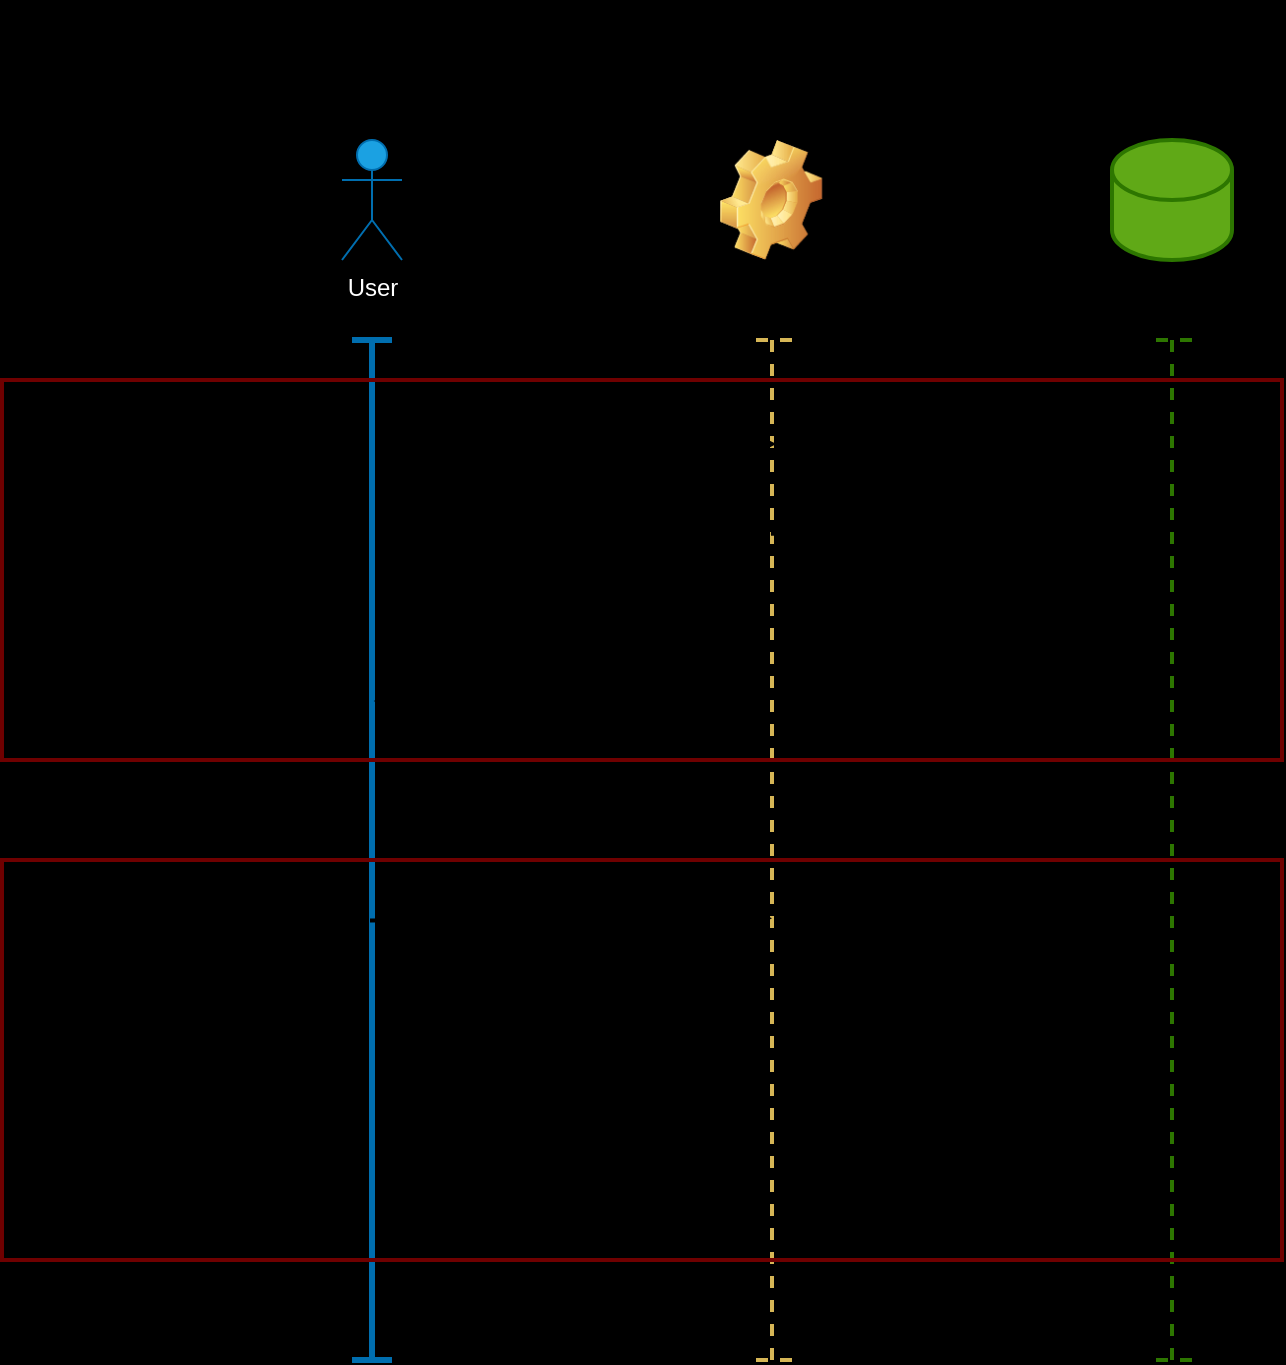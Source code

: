 <mxfile>
    <diagram id="13kS6SIFxLotbFbV7bzC" name="Page-1">
        <mxGraphModel dx="1058" dy="787" grid="0" gridSize="10" guides="1" tooltips="1" connect="1" arrows="1" fold="1" page="0" pageScale="1" pageWidth="850" pageHeight="1100" background="#000000" math="0" shadow="0">
            <root>
                <mxCell id="0"/>
                <mxCell id="1" parent="0"/>
                <mxCell id="43" value="" style="group" vertex="1" connectable="0" parent="1">
                    <mxGeometry x="40" width="640" height="680" as="geometry"/>
                </mxCell>
                <mxCell id="2" value="Authentication" style="text;strokeColor=none;align=center;fillColor=none;html=1;verticalAlign=middle;whiteSpace=wrap;rounded=0;fontSize=24;" parent="43" vertex="1">
                    <mxGeometry x="300" width="170" height="30" as="geometry"/>
                </mxCell>
                <mxCell id="3" value="&lt;font style=&quot;font-size: 12px;&quot;&gt;User&lt;/font&gt;" style="shape=umlActor;verticalLabelPosition=bottom;verticalAlign=top;html=1;outlineConnect=0;fontSize=12;fillColor=#1ba1e2;fontColor=#ffffff;strokeColor=#006EAF;" parent="43" vertex="1">
                    <mxGeometry x="170" y="70" width="30" height="60" as="geometry"/>
                </mxCell>
                <mxCell id="4" value="" style="shape=crossbar;whiteSpace=wrap;html=1;rounded=1;direction=south;strokeWidth=3;fillColor=#1ba1e2;fontColor=#ffffff;strokeColor=#006EAF;" parent="43" vertex="1">
                    <mxGeometry x="175" y="170" width="20" height="510" as="geometry"/>
                </mxCell>
                <mxCell id="6" value="System" style="text;html=1;align=center;verticalAlign=middle;resizable=0;points=[];autosize=1;strokeColor=none;fillColor=none;" parent="43" vertex="1">
                    <mxGeometry x="355" y="130" width="60" height="30" as="geometry"/>
                </mxCell>
                <mxCell id="30" style="edgeStyle=none;html=1;entryX=0.354;entryY=0.457;entryDx=0;entryDy=0;entryPerimeter=0;strokeWidth=2;fontSize=12;exitX=0.353;exitY=0.491;exitDx=0;exitDy=0;exitPerimeter=0;" parent="43" source="7" target="4" edge="1">
                    <mxGeometry relative="1" as="geometry"/>
                </mxCell>
                <mxCell id="38" style="edgeStyle=none;html=1;entryX=0.837;entryY=0.35;entryDx=0;entryDy=0;entryPerimeter=0;strokeWidth=2;fontSize=12;exitX=0.837;exitY=0.65;exitDx=0;exitDy=0;exitPerimeter=0;" parent="43" source="7" target="4" edge="1">
                    <mxGeometry relative="1" as="geometry"/>
                </mxCell>
                <mxCell id="7" value="" style="shape=crossbar;whiteSpace=wrap;html=1;rounded=1;direction=south;strokeWidth=2;dashed=1;fillColor=#fff2cc;strokeColor=#d6b656;" parent="43" vertex="1">
                    <mxGeometry x="375" y="170" width="20" height="510" as="geometry"/>
                </mxCell>
                <mxCell id="23" style="edgeStyle=none;html=1;entryX=0.102;entryY=0.388;entryDx=0;entryDy=0;entryPerimeter=0;strokeWidth=2;fontSize=12;exitX=0.104;exitY=0.422;exitDx=0;exitDy=0;exitPerimeter=0;" parent="43" source="4" target="7" edge="1">
                    <mxGeometry relative="1" as="geometry"/>
                </mxCell>
                <mxCell id="32" style="edgeStyle=none;html=1;entryX=0.567;entryY=0.5;entryDx=0;entryDy=0;entryPerimeter=0;strokeWidth=2;fontSize=12;exitX=0.569;exitY=0.55;exitDx=0;exitDy=0;exitPerimeter=0;" parent="43" source="4" target="7" edge="1">
                    <mxGeometry relative="1" as="geometry"/>
                </mxCell>
                <mxCell id="10" value="Database" style="text;html=1;align=center;verticalAlign=middle;resizable=0;points=[];autosize=1;strokeColor=none;fillColor=none;" parent="43" vertex="1">
                    <mxGeometry x="550" y="130" width="70" height="30" as="geometry"/>
                </mxCell>
                <mxCell id="28" style="edgeStyle=none;html=1;entryX=0.284;entryY=0.388;entryDx=0;entryDy=0;entryPerimeter=0;strokeWidth=2;fontSize=12;exitX=0.284;exitY=0.388;exitDx=0;exitDy=0;exitPerimeter=0;" parent="43" source="11" target="7" edge="1">
                    <mxGeometry relative="1" as="geometry"/>
                </mxCell>
                <mxCell id="36" style="edgeStyle=none;html=1;strokeWidth=2;fontSize=12;exitX=0.767;exitY=0.45;exitDx=0;exitDy=0;exitPerimeter=0;entryX=0.769;entryY=0.4;entryDx=0;entryDy=0;entryPerimeter=0;" parent="43" source="11" target="7" edge="1">
                    <mxGeometry relative="1" as="geometry">
                        <mxPoint x="385" y="560" as="targetPoint"/>
                    </mxGeometry>
                </mxCell>
                <mxCell id="11" value="" style="shape=crossbar;whiteSpace=wrap;html=1;rounded=1;direction=south;strokeWidth=2;dashed=1;fillColor=#60a917;fontColor=#ffffff;strokeColor=#2D7600;" parent="43" vertex="1">
                    <mxGeometry x="575" y="170" width="20" height="510" as="geometry"/>
                </mxCell>
                <mxCell id="12" value="" style="shape=cylinder3;whiteSpace=wrap;html=1;boundedLbl=1;backgroundOutline=1;size=15;strokeWidth=2;fillColor=#60a917;fontColor=#ffffff;strokeColor=#2D7600;" parent="43" vertex="1">
                    <mxGeometry x="555" y="70" width="60" height="60" as="geometry"/>
                </mxCell>
                <mxCell id="16" value="" style="rounded=0;whiteSpace=wrap;html=1;labelBackgroundColor=#FAFAFA;strokeWidth=2;strokeColor=#6F0000;fillColor=none;fontColor=#ffffff;" parent="43" vertex="1">
                    <mxGeometry y="190" width="640" height="190" as="geometry"/>
                </mxCell>
                <mxCell id="17" value="Valid authentication" style="text;html=1;align=center;verticalAlign=middle;resizable=0;points=[];autosize=1;strokeColor=none;fillColor=none;fontSize=12;" parent="43" vertex="1">
                    <mxGeometry x="30" y="270" width="130" height="30" as="geometry"/>
                </mxCell>
                <mxCell id="24" value="Authentication" style="text;html=1;align=center;verticalAlign=middle;resizable=0;points=[];autosize=1;strokeColor=none;fillColor=none;fontSize=12;" parent="43" vertex="1">
                    <mxGeometry x="233" y="198" width="100" height="30" as="geometry"/>
                </mxCell>
                <mxCell id="34" style="edgeStyle=none;html=1;entryX=0.653;entryY=0.55;entryDx=0;entryDy=0;entryPerimeter=0;strokeWidth=2;fontSize=12;exitX=0.653;exitY=0.3;exitDx=0;exitDy=0;exitPerimeter=0;" parent="43" source="7" target="11" edge="1">
                    <mxGeometry relative="1" as="geometry"/>
                </mxCell>
                <mxCell id="26" value="" style="endArrow=classic;html=1;strokeWidth=2;fontSize=12;exitX=0.19;exitY=0.526;exitDx=0;exitDy=0;exitPerimeter=0;entryX=0.187;entryY=0.526;entryDx=0;entryDy=0;entryPerimeter=0;" parent="43" source="7" target="11" edge="1">
                    <mxGeometry width="50" height="50" relative="1" as="geometry">
                        <mxPoint x="350" y="360" as="sourcePoint"/>
                        <mxPoint x="400" y="310" as="targetPoint"/>
                    </mxGeometry>
                </mxCell>
                <mxCell id="27" value="Authentication verification" style="text;html=1;align=center;verticalAlign=middle;resizable=0;points=[];autosize=1;strokeColor=none;fillColor=none;fontSize=12;" parent="43" vertex="1">
                    <mxGeometry x="400" y="241" width="160" height="30" as="geometry"/>
                </mxCell>
                <mxCell id="29" value="Authentication is valid" style="text;html=1;align=center;verticalAlign=middle;resizable=0;points=[];autosize=1;strokeColor=none;fillColor=none;fontSize=12;" parent="43" vertex="1">
                    <mxGeometry x="410" y="290" width="140" height="30" as="geometry"/>
                </mxCell>
                <mxCell id="31" value="User/Admin is logged in" style="text;html=1;align=center;verticalAlign=middle;resizable=0;points=[];autosize=1;strokeColor=none;fillColor=none;fontSize=12;" parent="43" vertex="1">
                    <mxGeometry x="215" y="325" width="150" height="30" as="geometry"/>
                </mxCell>
                <mxCell id="33" value="Authentication" style="text;html=1;align=center;verticalAlign=middle;resizable=0;points=[];autosize=1;strokeColor=none;fillColor=none;fontSize=12;" parent="43" vertex="1">
                    <mxGeometry x="233" y="433" width="100" height="30" as="geometry"/>
                </mxCell>
                <mxCell id="35" value="Authentication verification" style="text;html=1;align=center;verticalAlign=middle;resizable=0;points=[];autosize=1;strokeColor=none;fillColor=none;fontSize=12;" parent="43" vertex="1">
                    <mxGeometry x="400" y="477" width="160" height="30" as="geometry"/>
                </mxCell>
                <mxCell id="37" value="Authentication is invalid" style="text;html=1;align=center;verticalAlign=middle;resizable=0;points=[];autosize=1;strokeColor=none;fillColor=none;fontSize=12;" parent="43" vertex="1">
                    <mxGeometry x="410" y="535" width="150" height="30" as="geometry"/>
                </mxCell>
                <mxCell id="39" value="Error message : &lt;br&gt;Email/Password invalid" style="text;html=1;align=center;verticalAlign=middle;resizable=0;points=[];autosize=1;strokeColor=none;fillColor=none;fontSize=12;" parent="43" vertex="1">
                    <mxGeometry x="208" y="558" width="150" height="40" as="geometry"/>
                </mxCell>
                <mxCell id="40" value="Invalid authentication" style="text;html=1;align=center;verticalAlign=middle;resizable=0;points=[];autosize=1;strokeColor=none;fillColor=none;fontSize=12;" parent="43" vertex="1">
                    <mxGeometry x="25" y="515" width="140" height="30" as="geometry"/>
                </mxCell>
                <mxCell id="41" value="" style="rounded=0;whiteSpace=wrap;html=1;labelBackgroundColor=#FAFAFA;strokeWidth=2;strokeColor=#6F0000;fillColor=none;fontColor=#ffffff;" parent="43" vertex="1">
                    <mxGeometry y="430" width="640" height="200" as="geometry"/>
                </mxCell>
                <mxCell id="42" value="" style="shape=image;html=1;verticalLabelPosition=bottom;verticalAlign=top;imageAspect=1;aspect=fixed;image=img/clipart/Gear_128x128.png;labelBackgroundColor=#FAFAFA;strokeColor=#000000;strokeWidth=2;fontSize=12;fillColor=none;" parent="43" vertex="1">
                    <mxGeometry x="359" y="70" width="51.15" height="60" as="geometry"/>
                </mxCell>
            </root>
        </mxGraphModel>
    </diagram>
</mxfile>